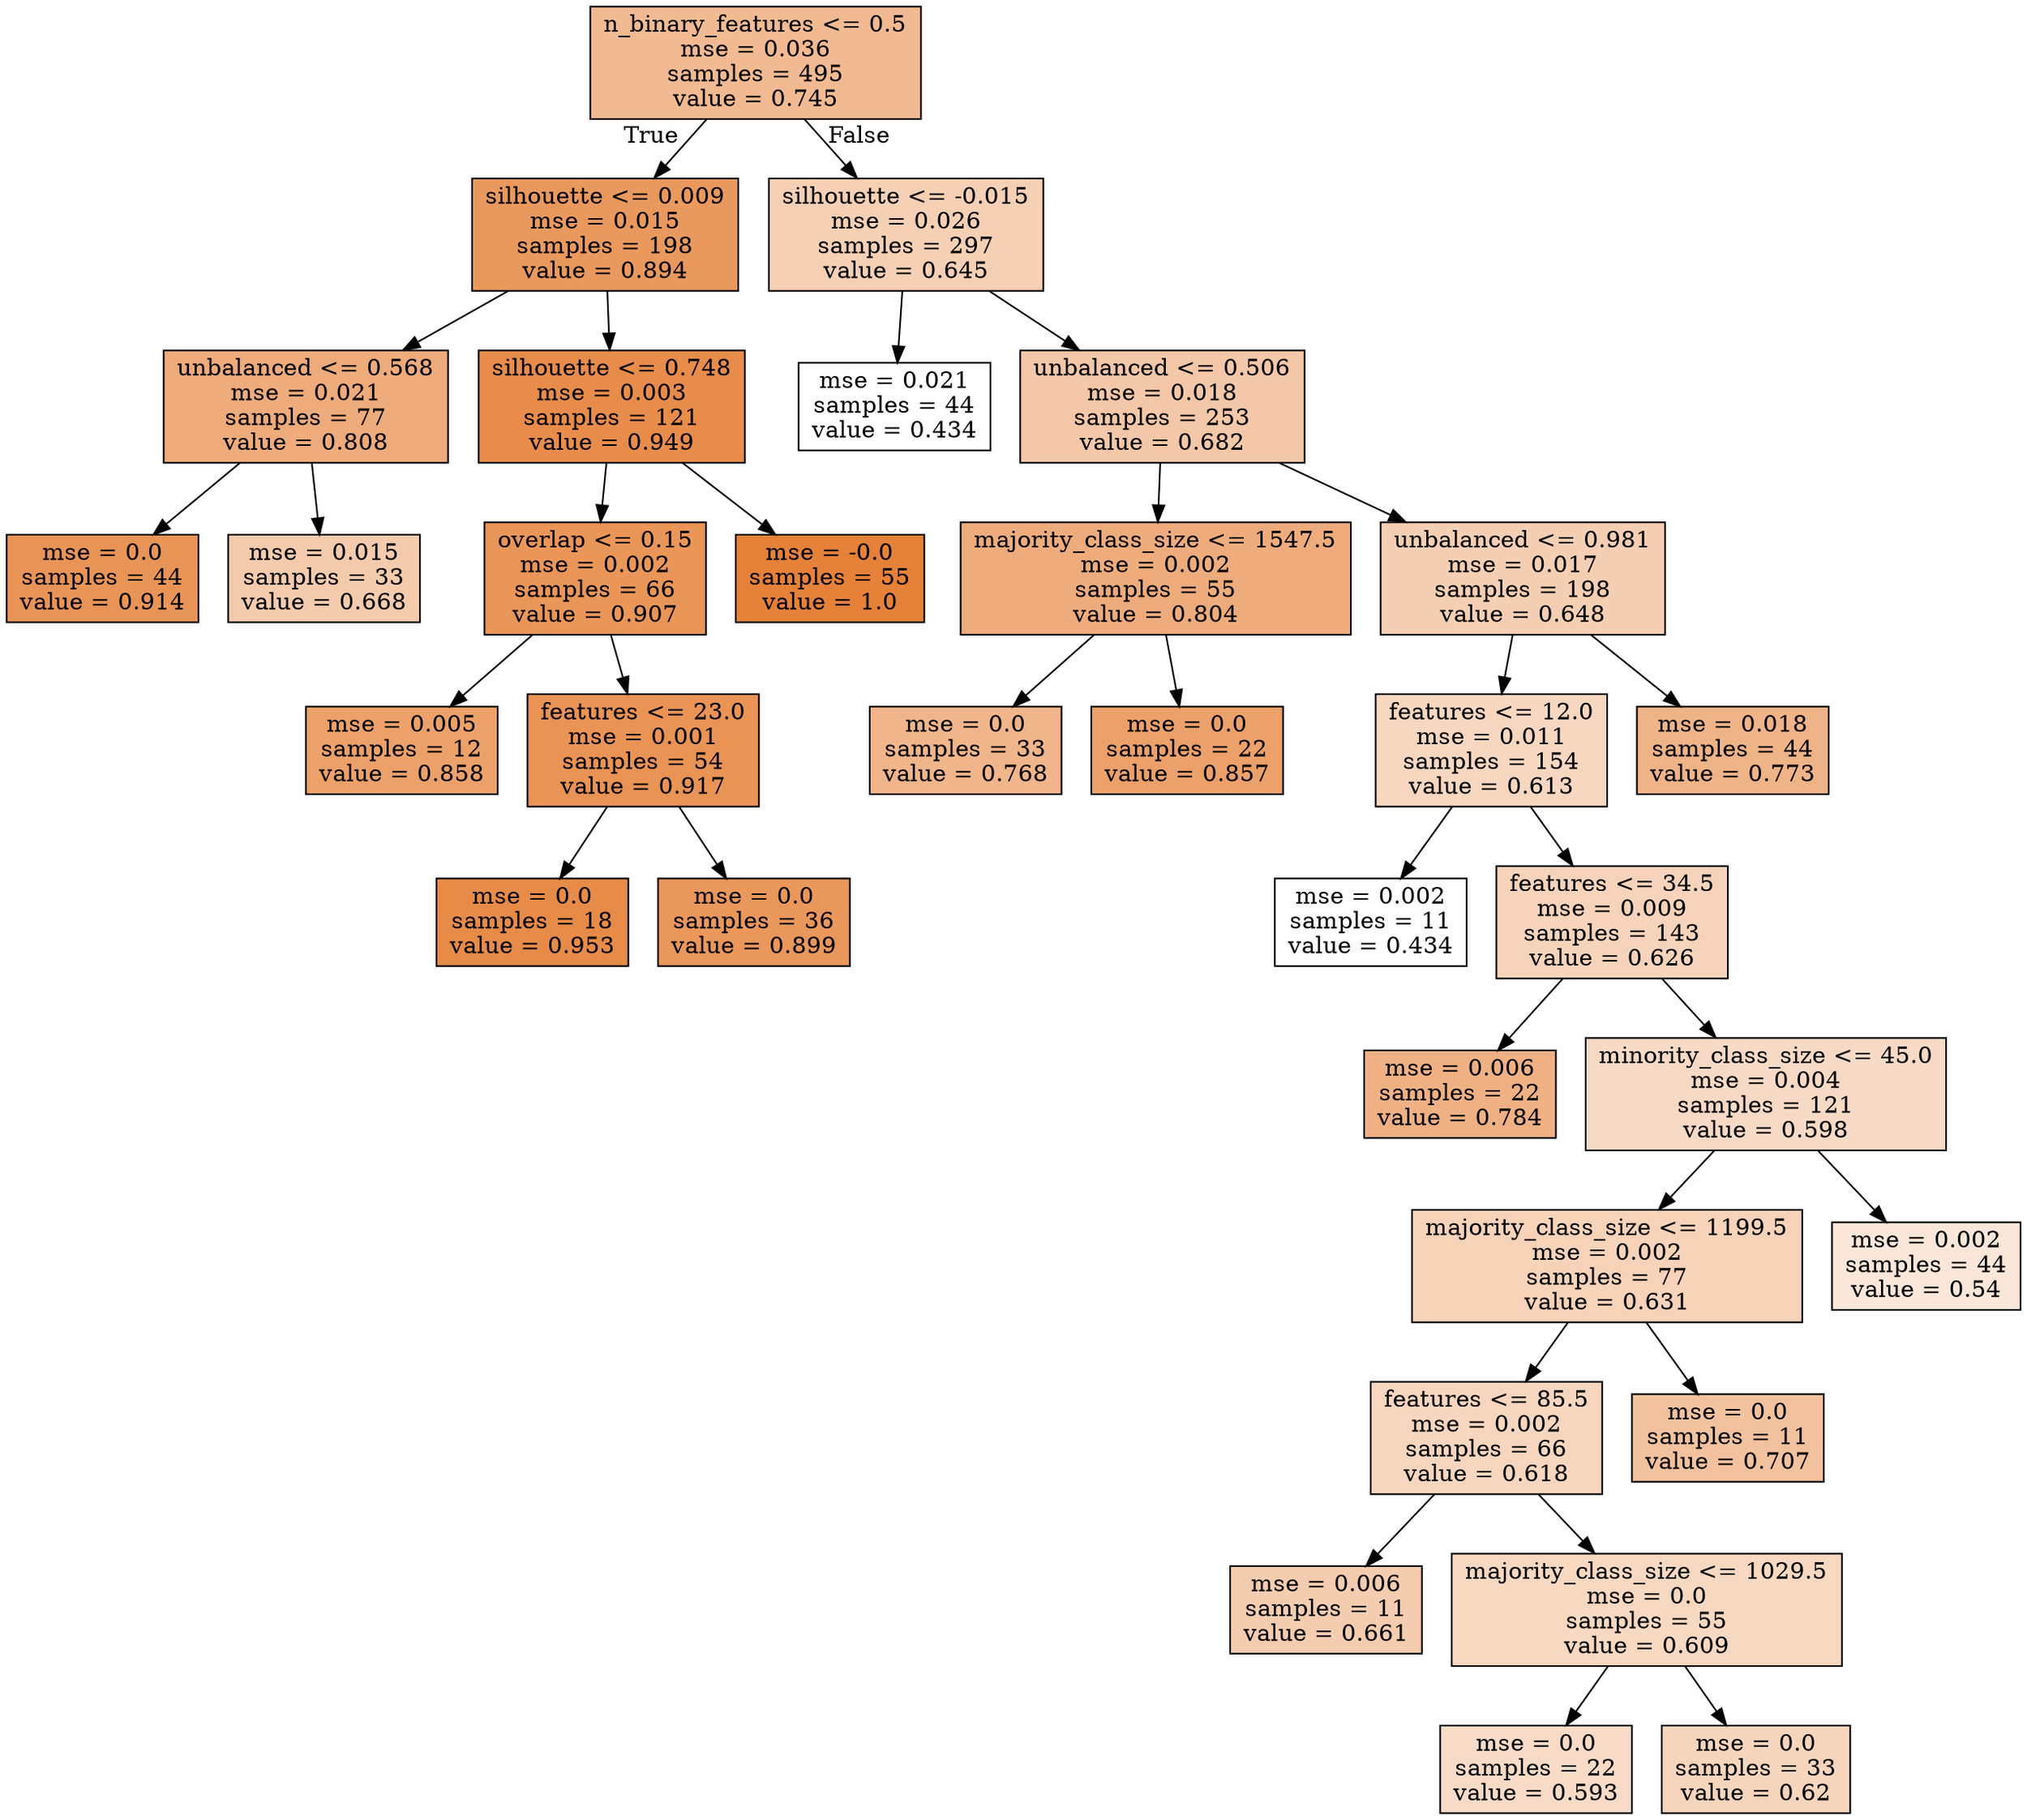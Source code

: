digraph Tree {
node [shape=box, style="filled", color="black"] ;
0 [label="n_binary_features <= 0.5\nmse = 0.036\nsamples = 495\nvalue = 0.745", fillcolor="#e581398c"] ;
1 [label="silhouette <= 0.009\nmse = 0.015\nsamples = 198\nvalue = 0.894", fillcolor="#e58139cf"] ;
0 -> 1 [labeldistance=2.5, labelangle=45, headlabel="True"] ;
2 [label="unbalanced <= 0.568\nmse = 0.021\nsamples = 77\nvalue = 0.808", fillcolor="#e58139a9"] ;
1 -> 2 ;
3 [label="mse = 0.0\nsamples = 44\nvalue = 0.914", fillcolor="#e58139d8"] ;
2 -> 3 ;
4 [label="mse = 0.015\nsamples = 33\nvalue = 0.668", fillcolor="#e5813969"] ;
2 -> 4 ;
5 [label="silhouette <= 0.748\nmse = 0.003\nsamples = 121\nvalue = 0.949", fillcolor="#e58139e8"] ;
1 -> 5 ;
6 [label="overlap <= 0.15\nmse = 0.002\nsamples = 66\nvalue = 0.907", fillcolor="#e58139d5"] ;
5 -> 6 ;
7 [label="mse = 0.005\nsamples = 12\nvalue = 0.858", fillcolor="#e58139bf"] ;
6 -> 7 ;
8 [label="features <= 23.0\nmse = 0.001\nsamples = 54\nvalue = 0.917", fillcolor="#e58139da"] ;
6 -> 8 ;
9 [label="mse = 0.0\nsamples = 18\nvalue = 0.953", fillcolor="#e58139ea"] ;
8 -> 9 ;
10 [label="mse = 0.0\nsamples = 36\nvalue = 0.899", fillcolor="#e58139d2"] ;
8 -> 10 ;
11 [label="mse = -0.0\nsamples = 55\nvalue = 1.0", fillcolor="#e58139ff"] ;
5 -> 11 ;
12 [label="silhouette <= -0.015\nmse = 0.026\nsamples = 297\nvalue = 0.645", fillcolor="#e581395f"] ;
0 -> 12 [labeldistance=2.5, labelangle=-45, headlabel="False"] ;
13 [label="mse = 0.021\nsamples = 44\nvalue = 0.434", fillcolor="#e5813900"] ;
12 -> 13 ;
14 [label="unbalanced <= 0.506\nmse = 0.018\nsamples = 253\nvalue = 0.682", fillcolor="#e5813970"] ;
12 -> 14 ;
15 [label="majority_class_size <= 1547.5\nmse = 0.002\nsamples = 55\nvalue = 0.804", fillcolor="#e58139a7"] ;
14 -> 15 ;
16 [label="mse = 0.0\nsamples = 33\nvalue = 0.768", fillcolor="#e5813996"] ;
15 -> 16 ;
17 [label="mse = 0.0\nsamples = 22\nvalue = 0.857", fillcolor="#e58139bf"] ;
15 -> 17 ;
18 [label="unbalanced <= 0.981\nmse = 0.017\nsamples = 198\nvalue = 0.648", fillcolor="#e5813961"] ;
14 -> 18 ;
19 [label="features <= 12.0\nmse = 0.011\nsamples = 154\nvalue = 0.613", fillcolor="#e5813951"] ;
18 -> 19 ;
20 [label="mse = 0.002\nsamples = 11\nvalue = 0.434", fillcolor="#e5813900"] ;
19 -> 20 ;
21 [label="features <= 34.5\nmse = 0.009\nsamples = 143\nvalue = 0.626", fillcolor="#e5813957"] ;
19 -> 21 ;
22 [label="mse = 0.006\nsamples = 22\nvalue = 0.784", fillcolor="#e581399e"] ;
21 -> 22 ;
23 [label="minority_class_size <= 45.0\nmse = 0.004\nsamples = 121\nvalue = 0.598", fillcolor="#e581394a"] ;
21 -> 23 ;
24 [label="majority_class_size <= 1199.5\nmse = 0.002\nsamples = 77\nvalue = 0.631", fillcolor="#e5813959"] ;
23 -> 24 ;
25 [label="features <= 85.5\nmse = 0.002\nsamples = 66\nvalue = 0.618", fillcolor="#e5813953"] ;
24 -> 25 ;
26 [label="mse = 0.006\nsamples = 11\nvalue = 0.661", fillcolor="#e5813966"] ;
25 -> 26 ;
27 [label="majority_class_size <= 1029.5\nmse = 0.0\nsamples = 55\nvalue = 0.609", fillcolor="#e581394f"] ;
25 -> 27 ;
28 [label="mse = 0.0\nsamples = 22\nvalue = 0.593", fillcolor="#e5813948"] ;
27 -> 28 ;
29 [label="mse = 0.0\nsamples = 33\nvalue = 0.62", fillcolor="#e5813954"] ;
27 -> 29 ;
30 [label="mse = 0.0\nsamples = 11\nvalue = 0.707", fillcolor="#e581397b"] ;
24 -> 30 ;
31 [label="mse = 0.002\nsamples = 44\nvalue = 0.54", fillcolor="#e5813930"] ;
23 -> 31 ;
32 [label="mse = 0.018\nsamples = 44\nvalue = 0.773", fillcolor="#e5813999"] ;
18 -> 32 ;
}